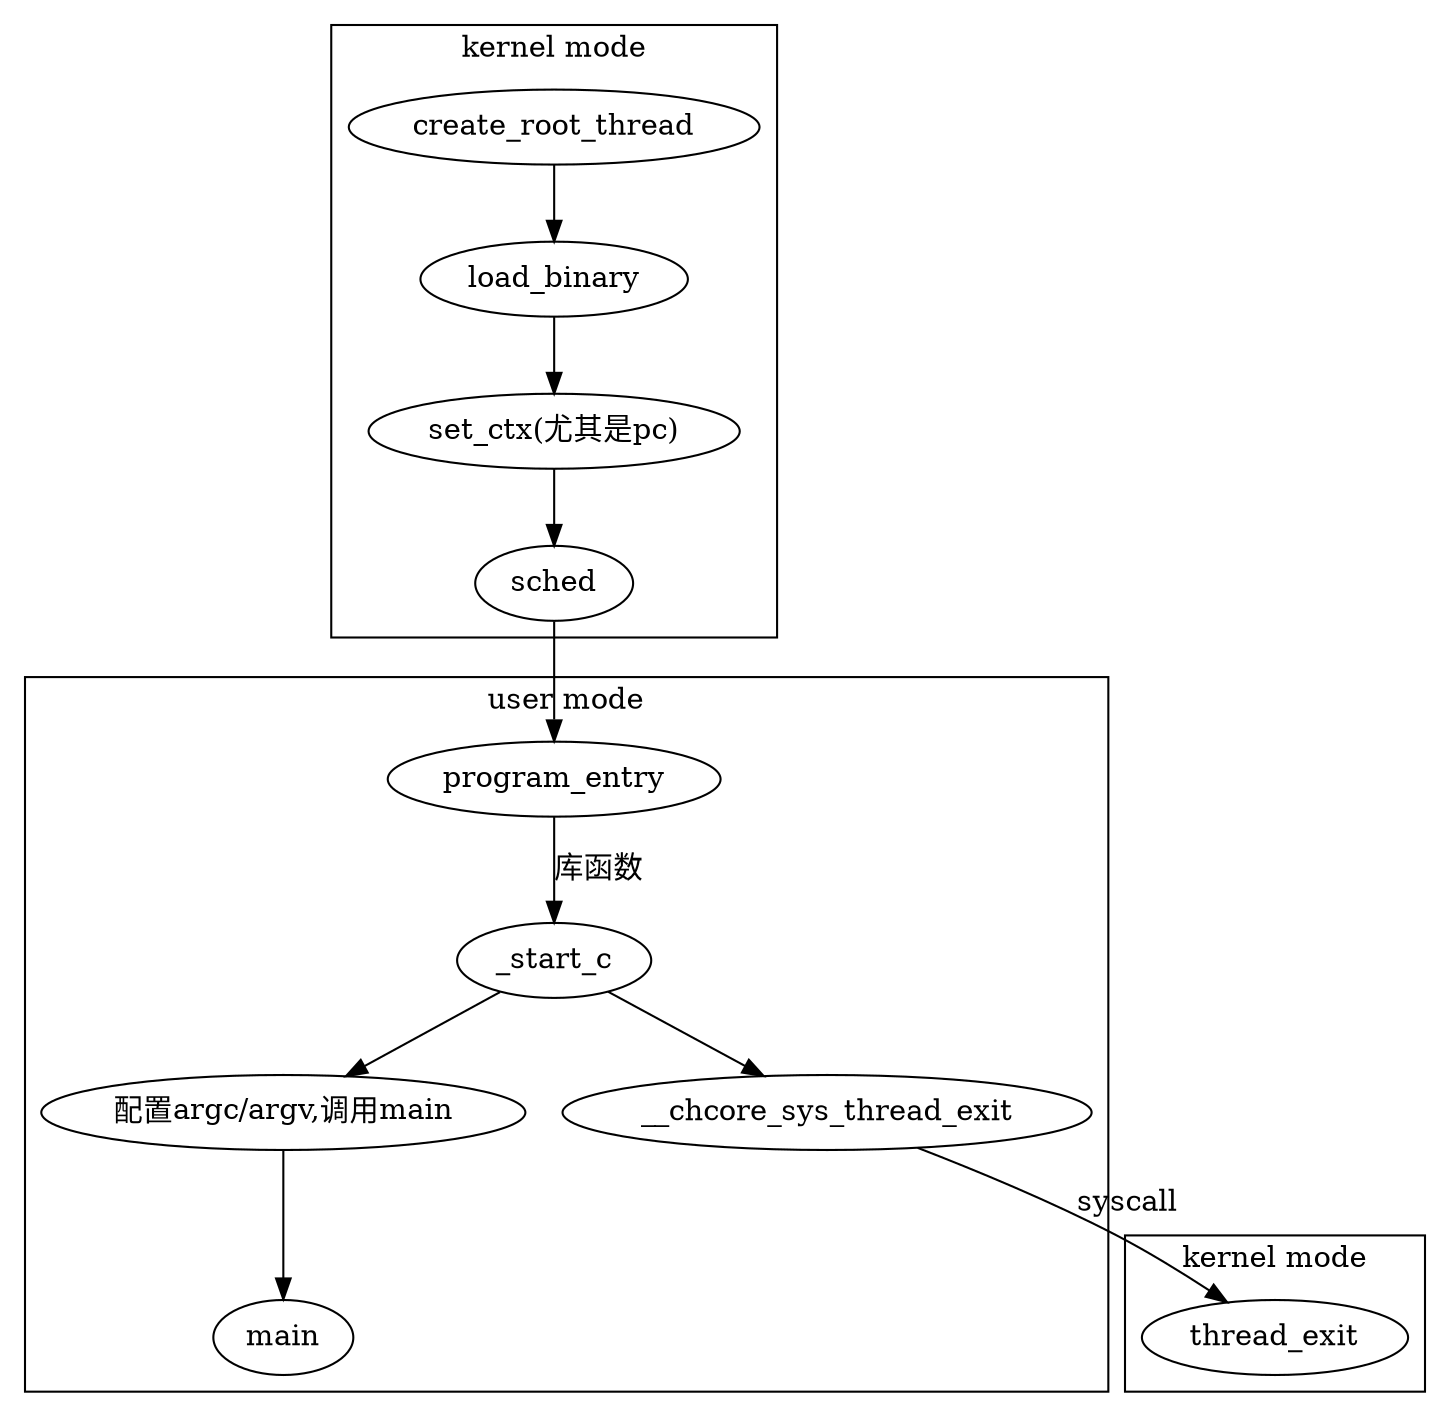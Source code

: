 digraph G {
    subgraph cluster_a {
        label="kernel mode"
        create_root_thread;
        load_binary;
        "set_ctx(尤其是pc)";
        sched;
    }

    subgraph cluster_b {
        label="user mode"
        program_entry;
        _start_c;
        "配置argc/argv,调用main";
        __chcore_sys_thread_exit;
        main;
    }

    subgraph cluster_c {
        label="kernel mode"
        thread_exit;
    }

    create_root_thread -> load_binary
    load_binary -> "set_ctx(尤其是pc)"
    "set_ctx(尤其是pc)" -> sched
    sched -> program_entry
    program_entry -> _start_c [label="库函数"]

    _start_c -> "配置argc/argv,调用main" -> main
    _start_c -> __chcore_sys_thread_exit
    __chcore_sys_thread_exit -> thread_exit [label="syscall"]
}